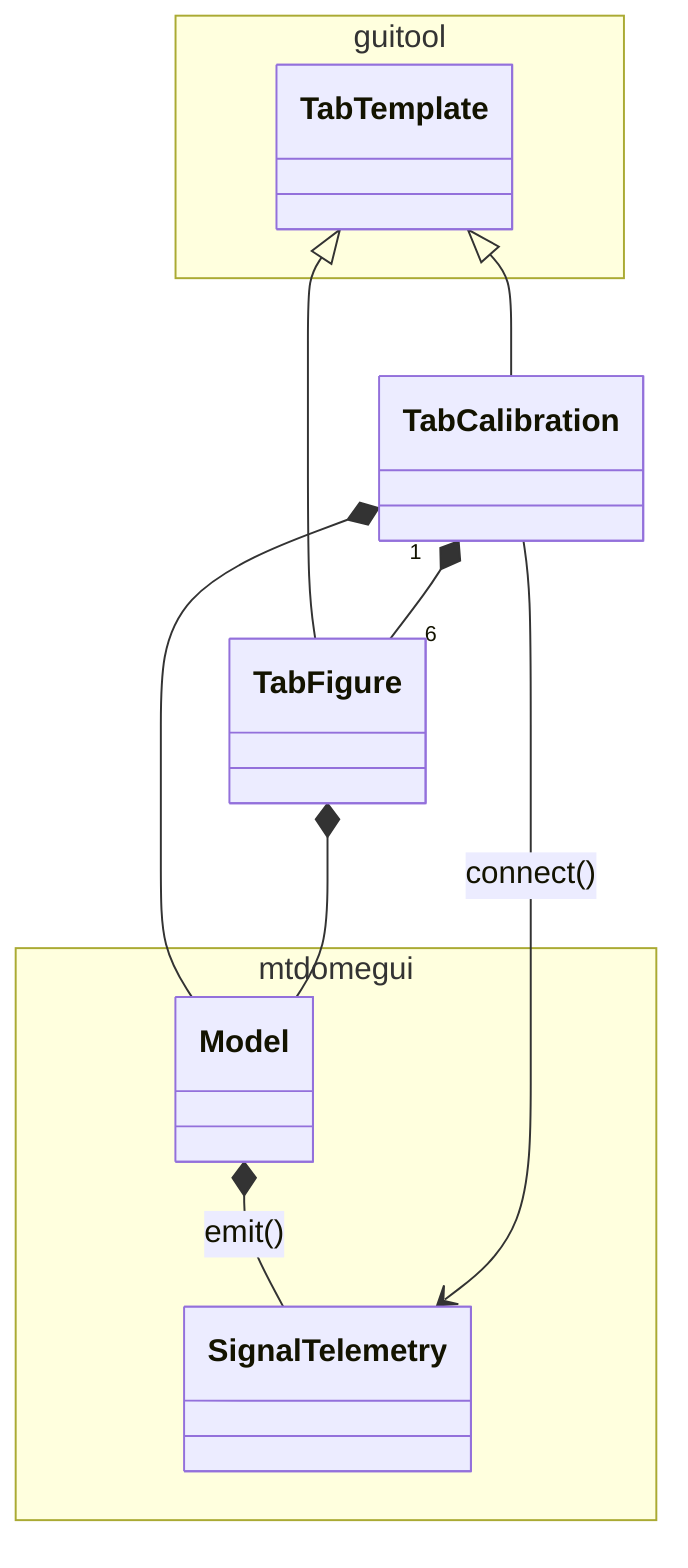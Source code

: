 classDiagram

namespace guitool {
  class TabTemplate
}

namespace mtdomegui {
  class Model
  class SignalTelemetry
}

Model *-- SignalTelemetry : emit()

TabTemplate <|-- TabCalibration
TabTemplate <|-- TabFigure

TabCalibration *-- Model
TabCalibration "1" *-- "6" TabFigure
TabCalibration --> SignalTelemetry : connect()

TabFigure *-- Model